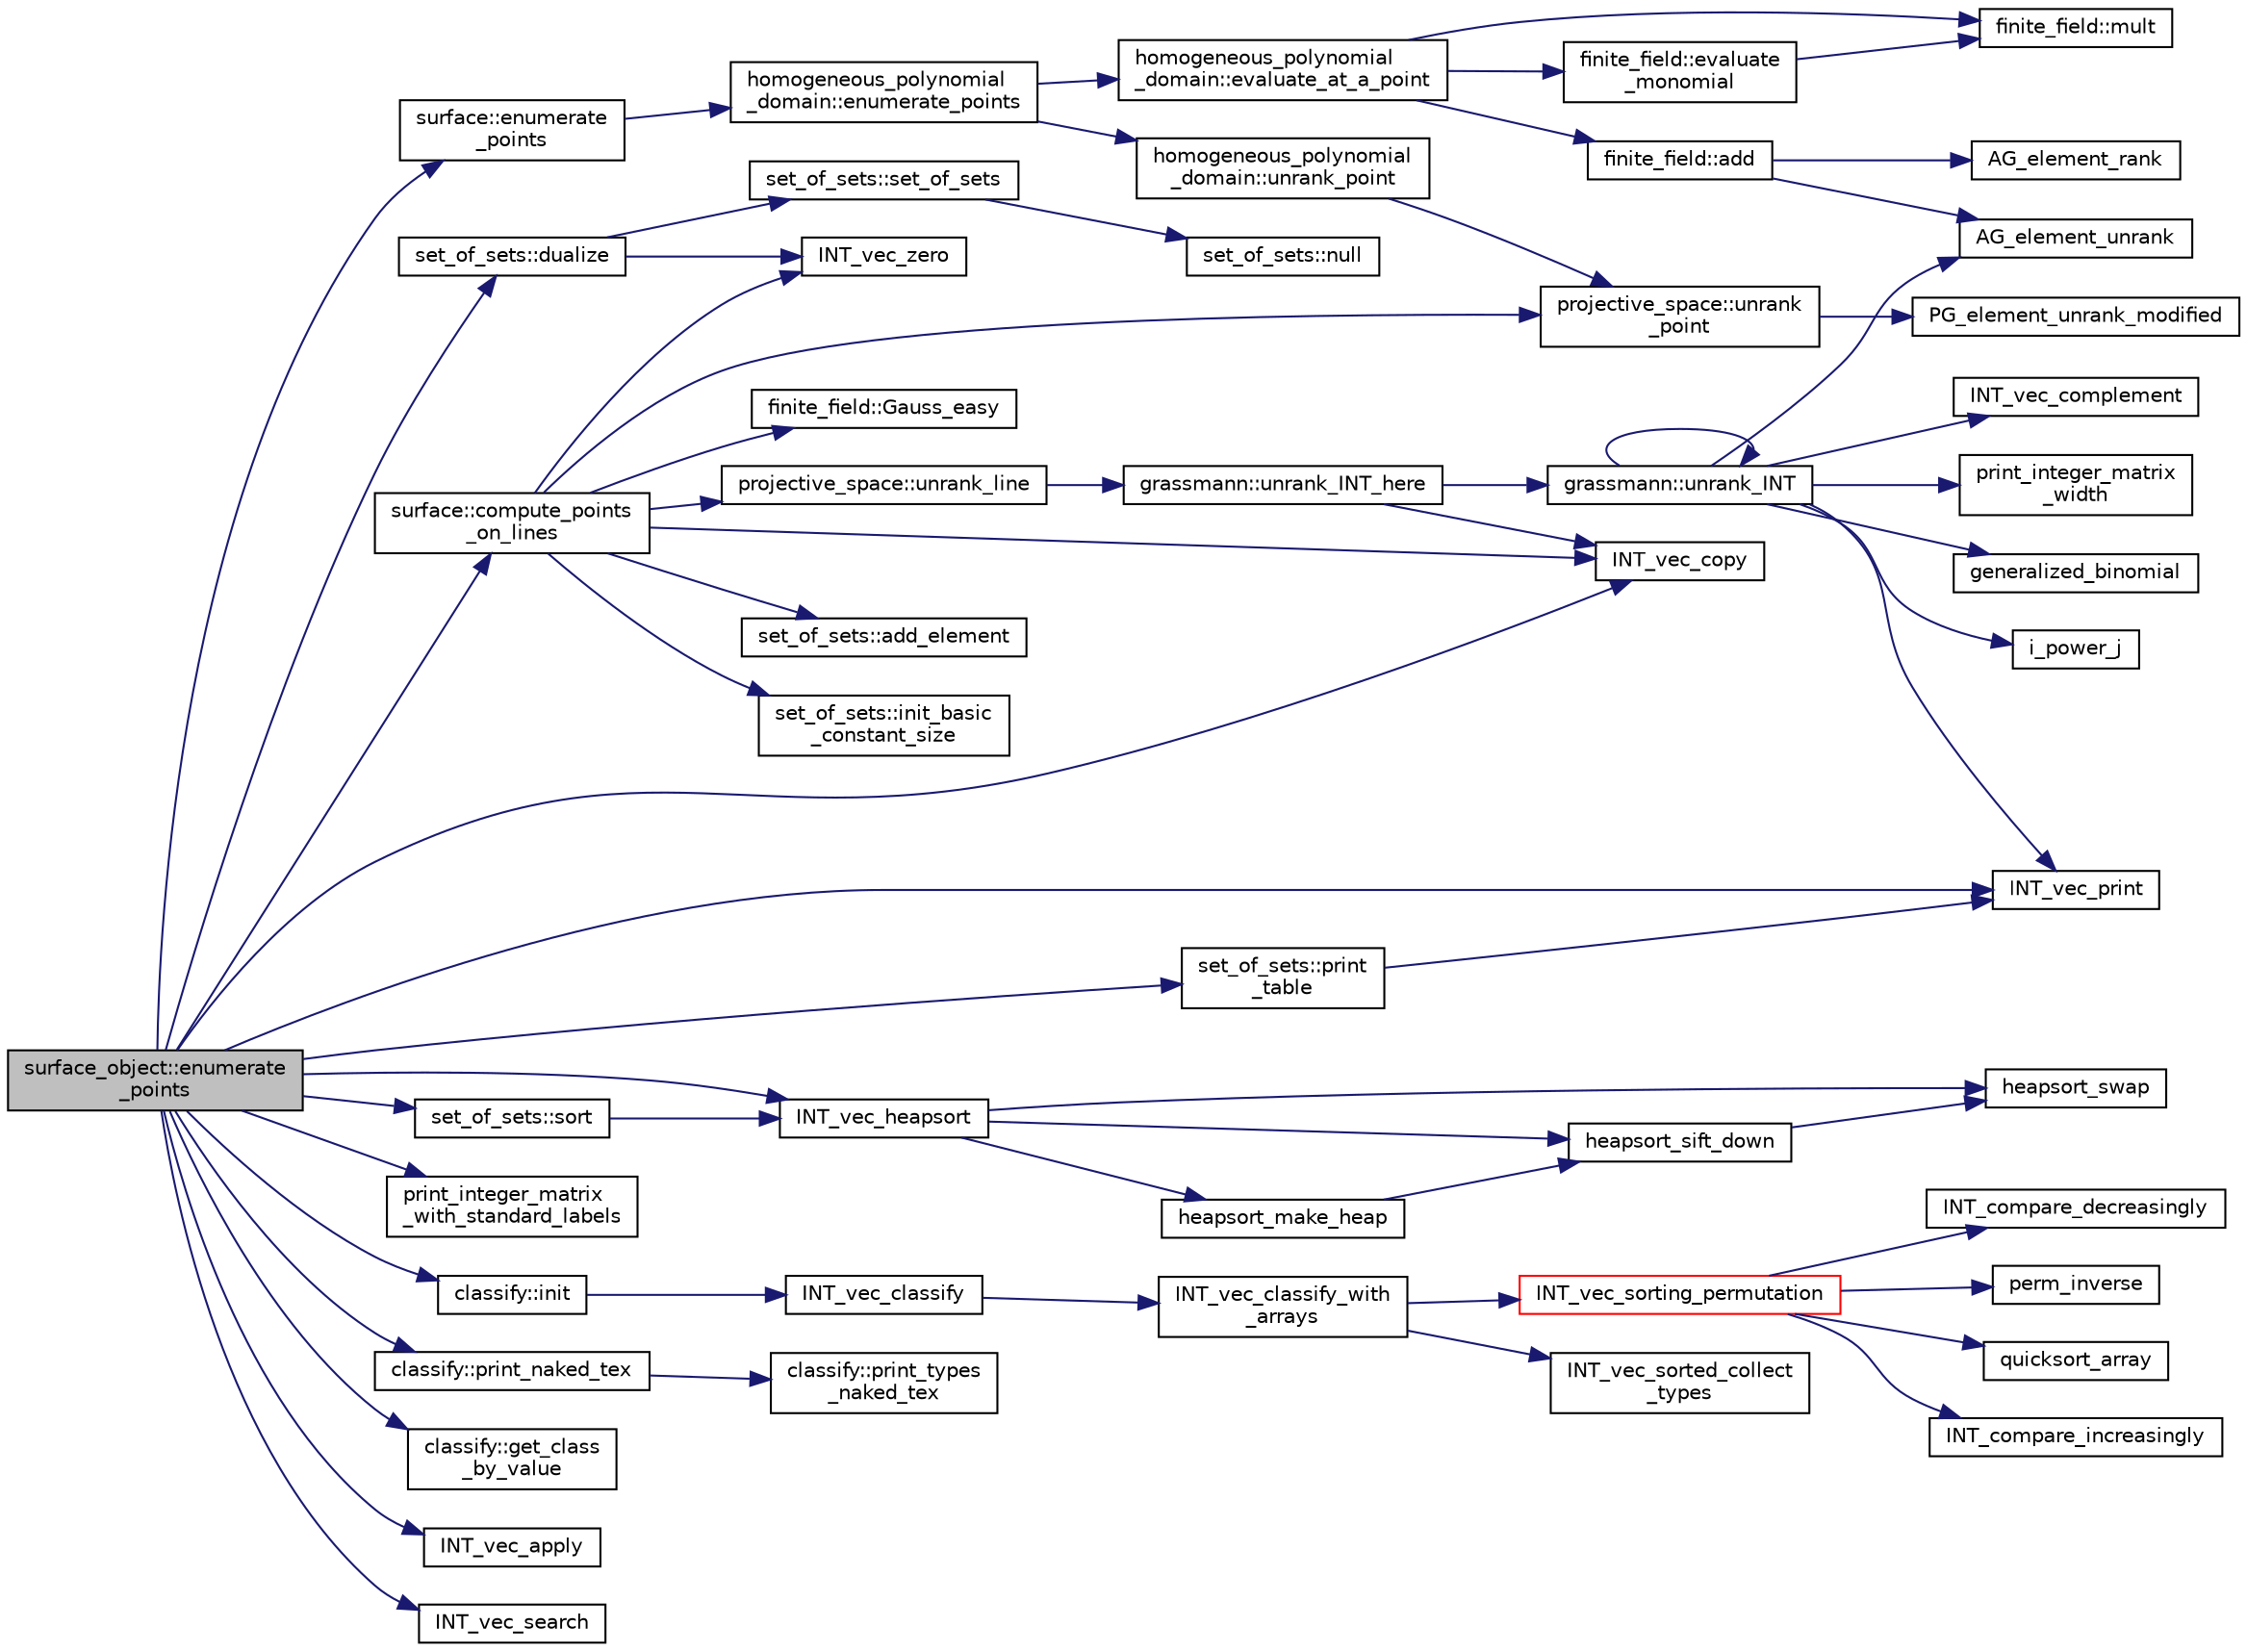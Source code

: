 digraph "surface_object::enumerate_points"
{
  edge [fontname="Helvetica",fontsize="10",labelfontname="Helvetica",labelfontsize="10"];
  node [fontname="Helvetica",fontsize="10",shape=record];
  rankdir="LR";
  Node518 [label="surface_object::enumerate\l_points",height=0.2,width=0.4,color="black", fillcolor="grey75", style="filled", fontcolor="black"];
  Node518 -> Node519 [color="midnightblue",fontsize="10",style="solid",fontname="Helvetica"];
  Node519 [label="surface::enumerate\l_points",height=0.2,width=0.4,color="black", fillcolor="white", style="filled",URL="$d5/d88/classsurface.html#adc79cf9249a0bd3350b35a9c6bdd94d8"];
  Node519 -> Node520 [color="midnightblue",fontsize="10",style="solid",fontname="Helvetica"];
  Node520 [label="homogeneous_polynomial\l_domain::enumerate_points",height=0.2,width=0.4,color="black", fillcolor="white", style="filled",URL="$d2/da7/classhomogeneous__polynomial__domain.html#adc0868f632cc5662b7bfaf0b3d72268f"];
  Node520 -> Node521 [color="midnightblue",fontsize="10",style="solid",fontname="Helvetica"];
  Node521 [label="homogeneous_polynomial\l_domain::unrank_point",height=0.2,width=0.4,color="black", fillcolor="white", style="filled",URL="$d2/da7/classhomogeneous__polynomial__domain.html#a913856cb9020e671f7792f186b94af68"];
  Node521 -> Node522 [color="midnightblue",fontsize="10",style="solid",fontname="Helvetica"];
  Node522 [label="projective_space::unrank\l_point",height=0.2,width=0.4,color="black", fillcolor="white", style="filled",URL="$d2/d17/classprojective__space.html#a3cb7917af4c5f1590b660d4bf907e0fa"];
  Node522 -> Node523 [color="midnightblue",fontsize="10",style="solid",fontname="Helvetica"];
  Node523 [label="PG_element_unrank_modified",height=0.2,width=0.4,color="black", fillcolor="white", style="filled",URL="$d4/d67/geometry_8h.html#a83ae9b605d496f6a90345303f6efae64"];
  Node520 -> Node524 [color="midnightblue",fontsize="10",style="solid",fontname="Helvetica"];
  Node524 [label="homogeneous_polynomial\l_domain::evaluate_at_a_point",height=0.2,width=0.4,color="black", fillcolor="white", style="filled",URL="$d2/da7/classhomogeneous__polynomial__domain.html#ad3989698a38d04fc319162c376fe6343"];
  Node524 -> Node525 [color="midnightblue",fontsize="10",style="solid",fontname="Helvetica"];
  Node525 [label="finite_field::evaluate\l_monomial",height=0.2,width=0.4,color="black", fillcolor="white", style="filled",URL="$df/d5a/classfinite__field.html#a13f9d419956a9168a65788b32839c7f2"];
  Node525 -> Node526 [color="midnightblue",fontsize="10",style="solid",fontname="Helvetica"];
  Node526 [label="finite_field::mult",height=0.2,width=0.4,color="black", fillcolor="white", style="filled",URL="$df/d5a/classfinite__field.html#a24fb5917aa6d4d656fd855b7f44a13b0"];
  Node524 -> Node526 [color="midnightblue",fontsize="10",style="solid",fontname="Helvetica"];
  Node524 -> Node527 [color="midnightblue",fontsize="10",style="solid",fontname="Helvetica"];
  Node527 [label="finite_field::add",height=0.2,width=0.4,color="black", fillcolor="white", style="filled",URL="$df/d5a/classfinite__field.html#a8f12328a27500f3c7be0c849ebbc9d14"];
  Node527 -> Node528 [color="midnightblue",fontsize="10",style="solid",fontname="Helvetica"];
  Node528 [label="AG_element_unrank",height=0.2,width=0.4,color="black", fillcolor="white", style="filled",URL="$d4/d67/geometry_8h.html#a4a33b86c87b2879b97cfa1327abe2885"];
  Node527 -> Node529 [color="midnightblue",fontsize="10",style="solid",fontname="Helvetica"];
  Node529 [label="AG_element_rank",height=0.2,width=0.4,color="black", fillcolor="white", style="filled",URL="$d4/d67/geometry_8h.html#ab2ac908d07dd8038fd996e26bdc75c17"];
  Node518 -> Node530 [color="midnightblue",fontsize="10",style="solid",fontname="Helvetica"];
  Node530 [label="INT_vec_heapsort",height=0.2,width=0.4,color="black", fillcolor="white", style="filled",URL="$d5/de2/foundations_2data__structures_2data__structures_8h.html#a3590ad9987f801fbfc94634300182f39"];
  Node530 -> Node531 [color="midnightblue",fontsize="10",style="solid",fontname="Helvetica"];
  Node531 [label="heapsort_make_heap",height=0.2,width=0.4,color="black", fillcolor="white", style="filled",URL="$d4/dd7/sorting_8_c.html#a42f24453d7d77eeb1338ebd1a13cfdbb"];
  Node531 -> Node532 [color="midnightblue",fontsize="10",style="solid",fontname="Helvetica"];
  Node532 [label="heapsort_sift_down",height=0.2,width=0.4,color="black", fillcolor="white", style="filled",URL="$d4/dd7/sorting_8_c.html#a65cbb1a6a3f01f511673705437ddc18b"];
  Node532 -> Node533 [color="midnightblue",fontsize="10",style="solid",fontname="Helvetica"];
  Node533 [label="heapsort_swap",height=0.2,width=0.4,color="black", fillcolor="white", style="filled",URL="$d4/dd7/sorting_8_c.html#a8f048362e6065297b19b6975bcbbfcc6"];
  Node530 -> Node533 [color="midnightblue",fontsize="10",style="solid",fontname="Helvetica"];
  Node530 -> Node532 [color="midnightblue",fontsize="10",style="solid",fontname="Helvetica"];
  Node518 -> Node534 [color="midnightblue",fontsize="10",style="solid",fontname="Helvetica"];
  Node534 [label="print_integer_matrix\l_with_standard_labels",height=0.2,width=0.4,color="black", fillcolor="white", style="filled",URL="$d5/db4/io__and__os_8h.html#ad39c343d865ff89a5aad3c689280ad09"];
  Node518 -> Node535 [color="midnightblue",fontsize="10",style="solid",fontname="Helvetica"];
  Node535 [label="surface::compute_points\l_on_lines",height=0.2,width=0.4,color="black", fillcolor="white", style="filled",URL="$d5/d88/classsurface.html#a5d2684ccddd35781211c364a2d5980e5"];
  Node535 -> Node536 [color="midnightblue",fontsize="10",style="solid",fontname="Helvetica"];
  Node536 [label="set_of_sets::init_basic\l_constant_size",height=0.2,width=0.4,color="black", fillcolor="white", style="filled",URL="$da/dd6/classset__of__sets.html#a3d2bcfc5db1101cef8d5d436cca51182"];
  Node535 -> Node522 [color="midnightblue",fontsize="10",style="solid",fontname="Helvetica"];
  Node535 -> Node537 [color="midnightblue",fontsize="10",style="solid",fontname="Helvetica"];
  Node537 [label="INT_vec_zero",height=0.2,width=0.4,color="black", fillcolor="white", style="filled",URL="$df/dbf/sajeeb_8_c.html#aa8c9c7977203577026080f546fe4980f"];
  Node535 -> Node538 [color="midnightblue",fontsize="10",style="solid",fontname="Helvetica"];
  Node538 [label="projective_space::unrank_line",height=0.2,width=0.4,color="black", fillcolor="white", style="filled",URL="$d2/d17/classprojective__space.html#abdc61b40bc8adc18628e1d3a1755dcae"];
  Node538 -> Node539 [color="midnightblue",fontsize="10",style="solid",fontname="Helvetica"];
  Node539 [label="grassmann::unrank_INT_here",height=0.2,width=0.4,color="black", fillcolor="white", style="filled",URL="$df/d02/classgrassmann.html#aa51bb30ed0feb7ad87d500b76e0b3cbe"];
  Node539 -> Node540 [color="midnightblue",fontsize="10",style="solid",fontname="Helvetica"];
  Node540 [label="grassmann::unrank_INT",height=0.2,width=0.4,color="black", fillcolor="white", style="filled",URL="$df/d02/classgrassmann.html#a32079405b95a6da2ba1420567d762d64"];
  Node540 -> Node541 [color="midnightblue",fontsize="10",style="solid",fontname="Helvetica"];
  Node541 [label="generalized_binomial",height=0.2,width=0.4,color="black", fillcolor="white", style="filled",URL="$d2/d7c/combinatorics_8_c.html#a24762dc22e45175d18ec1ec1d2556ae8"];
  Node540 -> Node542 [color="midnightblue",fontsize="10",style="solid",fontname="Helvetica"];
  Node542 [label="i_power_j",height=0.2,width=0.4,color="black", fillcolor="white", style="filled",URL="$de/dc5/algebra__and__number__theory_8h.html#a39b321523e8957d701618bb5cac542b5"];
  Node540 -> Node528 [color="midnightblue",fontsize="10",style="solid",fontname="Helvetica"];
  Node540 -> Node543 [color="midnightblue",fontsize="10",style="solid",fontname="Helvetica"];
  Node543 [label="INT_vec_print",height=0.2,width=0.4,color="black", fillcolor="white", style="filled",URL="$df/dbf/sajeeb_8_c.html#a79a5901af0b47dd0d694109543c027fe"];
  Node540 -> Node540 [color="midnightblue",fontsize="10",style="solid",fontname="Helvetica"];
  Node540 -> Node544 [color="midnightblue",fontsize="10",style="solid",fontname="Helvetica"];
  Node544 [label="INT_vec_complement",height=0.2,width=0.4,color="black", fillcolor="white", style="filled",URL="$d5/db4/io__and__os_8h.html#a2a0a724647575fcd3090c763985eb81a"];
  Node540 -> Node545 [color="midnightblue",fontsize="10",style="solid",fontname="Helvetica"];
  Node545 [label="print_integer_matrix\l_width",height=0.2,width=0.4,color="black", fillcolor="white", style="filled",URL="$d5/db4/io__and__os_8h.html#aa78f3e73fc2179251bd15adbcc31573f"];
  Node539 -> Node546 [color="midnightblue",fontsize="10",style="solid",fontname="Helvetica"];
  Node546 [label="INT_vec_copy",height=0.2,width=0.4,color="black", fillcolor="white", style="filled",URL="$df/dbf/sajeeb_8_c.html#ac2d875e27e009af6ec04d17254d11075"];
  Node535 -> Node546 [color="midnightblue",fontsize="10",style="solid",fontname="Helvetica"];
  Node535 -> Node547 [color="midnightblue",fontsize="10",style="solid",fontname="Helvetica"];
  Node547 [label="finite_field::Gauss_easy",height=0.2,width=0.4,color="black", fillcolor="white", style="filled",URL="$df/d5a/classfinite__field.html#a32761bf6c4a41f24b7193352127db8e7"];
  Node535 -> Node548 [color="midnightblue",fontsize="10",style="solid",fontname="Helvetica"];
  Node548 [label="set_of_sets::add_element",height=0.2,width=0.4,color="black", fillcolor="white", style="filled",URL="$da/dd6/classset__of__sets.html#a82b6e2beb8098928ebef3e4433990a3c"];
  Node518 -> Node549 [color="midnightblue",fontsize="10",style="solid",fontname="Helvetica"];
  Node549 [label="set_of_sets::sort",height=0.2,width=0.4,color="black", fillcolor="white", style="filled",URL="$da/dd6/classset__of__sets.html#a9636a136d5ac921d380cb27cf9cf277b"];
  Node549 -> Node530 [color="midnightblue",fontsize="10",style="solid",fontname="Helvetica"];
  Node518 -> Node550 [color="midnightblue",fontsize="10",style="solid",fontname="Helvetica"];
  Node550 [label="set_of_sets::print\l_table",height=0.2,width=0.4,color="black", fillcolor="white", style="filled",URL="$da/dd6/classset__of__sets.html#a5439014d55aa760a4313ff7307fed5a6"];
  Node550 -> Node543 [color="midnightblue",fontsize="10",style="solid",fontname="Helvetica"];
  Node518 -> Node551 [color="midnightblue",fontsize="10",style="solid",fontname="Helvetica"];
  Node551 [label="classify::init",height=0.2,width=0.4,color="black", fillcolor="white", style="filled",URL="$d9/d43/classclassify.html#afc24c64267d646d1f83ea39a7c66bde3"];
  Node551 -> Node552 [color="midnightblue",fontsize="10",style="solid",fontname="Helvetica"];
  Node552 [label="INT_vec_classify",height=0.2,width=0.4,color="black", fillcolor="white", style="filled",URL="$d5/de2/foundations_2data__structures_2data__structures_8h.html#ad4176bee048e4f036f8b9d6dd986e0f9"];
  Node552 -> Node553 [color="midnightblue",fontsize="10",style="solid",fontname="Helvetica"];
  Node553 [label="INT_vec_classify_with\l_arrays",height=0.2,width=0.4,color="black", fillcolor="white", style="filled",URL="$d4/dd7/sorting_8_c.html#a1b3700c1d369b8a37593a1c2f31cc9d7"];
  Node553 -> Node554 [color="midnightblue",fontsize="10",style="solid",fontname="Helvetica"];
  Node554 [label="INT_vec_sorting_permutation",height=0.2,width=0.4,color="red", fillcolor="white", style="filled",URL="$d4/dd7/sorting_8_c.html#a10768733e01e8c9ded3c886e6ddb671e"];
  Node554 -> Node555 [color="midnightblue",fontsize="10",style="solid",fontname="Helvetica"];
  Node555 [label="quicksort_array",height=0.2,width=0.4,color="black", fillcolor="white", style="filled",URL="$d4/dd7/sorting_8_c.html#a660db9b0f6bc8a01353f32f3e02638f6"];
  Node554 -> Node556 [color="midnightblue",fontsize="10",style="solid",fontname="Helvetica"];
  Node556 [label="INT_compare_increasingly",height=0.2,width=0.4,color="black", fillcolor="white", style="filled",URL="$d4/dd7/sorting_8_c.html#a53c48a8669e34ab2171690080d493f31"];
  Node554 -> Node557 [color="midnightblue",fontsize="10",style="solid",fontname="Helvetica"];
  Node557 [label="INT_compare_decreasingly",height=0.2,width=0.4,color="black", fillcolor="white", style="filled",URL="$d4/dd7/sorting_8_c.html#a41cf7fa2b53a8f12d60971a71ba96a66"];
  Node554 -> Node558 [color="midnightblue",fontsize="10",style="solid",fontname="Helvetica"];
  Node558 [label="perm_inverse",height=0.2,width=0.4,color="black", fillcolor="white", style="filled",URL="$d2/d7c/combinatorics_8_c.html#ab7f02d1e2e257e1118eae354ab16d447"];
  Node553 -> Node562 [color="midnightblue",fontsize="10",style="solid",fontname="Helvetica"];
  Node562 [label="INT_vec_sorted_collect\l_types",height=0.2,width=0.4,color="black", fillcolor="white", style="filled",URL="$d4/dd7/sorting_8_c.html#ad0b54ef8fcaf7cce5577c97d1edbf1f5"];
  Node518 -> Node563 [color="midnightblue",fontsize="10",style="solid",fontname="Helvetica"];
  Node563 [label="classify::print_naked_tex",height=0.2,width=0.4,color="black", fillcolor="white", style="filled",URL="$d9/d43/classclassify.html#ad01a54dbdaa22d7a7c8e952850dcc3be"];
  Node563 -> Node564 [color="midnightblue",fontsize="10",style="solid",fontname="Helvetica"];
  Node564 [label="classify::print_types\l_naked_tex",height=0.2,width=0.4,color="black", fillcolor="white", style="filled",URL="$d9/d43/classclassify.html#a36a3de15470d458d85e524ef94e8a826"];
  Node518 -> Node565 [color="midnightblue",fontsize="10",style="solid",fontname="Helvetica"];
  Node565 [label="set_of_sets::dualize",height=0.2,width=0.4,color="black", fillcolor="white", style="filled",URL="$da/dd6/classset__of__sets.html#adc842e32ff036a78e0b86e68f92759e1"];
  Node565 -> Node566 [color="midnightblue",fontsize="10",style="solid",fontname="Helvetica"];
  Node566 [label="set_of_sets::set_of_sets",height=0.2,width=0.4,color="black", fillcolor="white", style="filled",URL="$da/dd6/classset__of__sets.html#ad07d3908a5f6972e2defe4db643dcb1e"];
  Node566 -> Node567 [color="midnightblue",fontsize="10",style="solid",fontname="Helvetica"];
  Node567 [label="set_of_sets::null",height=0.2,width=0.4,color="black", fillcolor="white", style="filled",URL="$da/dd6/classset__of__sets.html#a0781046b5156beb68e73fc3794df0b57"];
  Node565 -> Node537 [color="midnightblue",fontsize="10",style="solid",fontname="Helvetica"];
  Node518 -> Node568 [color="midnightblue",fontsize="10",style="solid",fontname="Helvetica"];
  Node568 [label="classify::get_class\l_by_value",height=0.2,width=0.4,color="black", fillcolor="white", style="filled",URL="$d9/d43/classclassify.html#ab3e85ad9a0a54ff66af9b555f1c33405"];
  Node518 -> Node543 [color="midnightblue",fontsize="10",style="solid",fontname="Helvetica"];
  Node518 -> Node569 [color="midnightblue",fontsize="10",style="solid",fontname="Helvetica"];
  Node569 [label="INT_vec_apply",height=0.2,width=0.4,color="black", fillcolor="white", style="filled",URL="$d5/db4/io__and__os_8h.html#a213a3e5aef54660073ad609492538df6"];
  Node518 -> Node546 [color="midnightblue",fontsize="10",style="solid",fontname="Helvetica"];
  Node518 -> Node570 [color="midnightblue",fontsize="10",style="solid",fontname="Helvetica"];
  Node570 [label="INT_vec_search",height=0.2,width=0.4,color="black", fillcolor="white", style="filled",URL="$d5/de2/foundations_2data__structures_2data__structures_8h.html#ad103ef2316a1f671bdb68fd9cd9ba945"];
}
